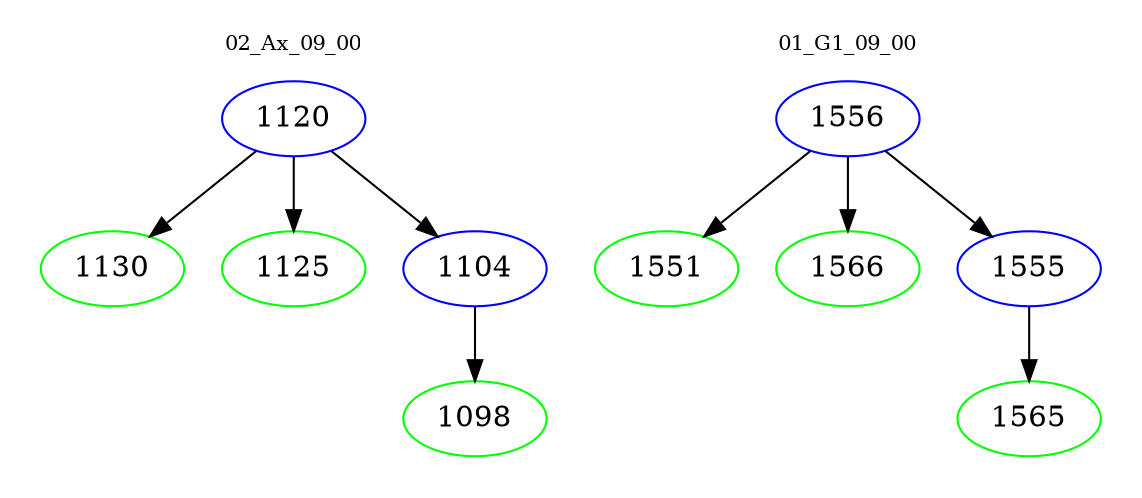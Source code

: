 digraph{
subgraph cluster_0 {
color = white
label = "02_Ax_09_00";
fontsize=10;
T0_1120 [label="1120", color="blue"]
T0_1120 -> T0_1130 [color="black"]
T0_1130 [label="1130", color="green"]
T0_1120 -> T0_1125 [color="black"]
T0_1125 [label="1125", color="green"]
T0_1120 -> T0_1104 [color="black"]
T0_1104 [label="1104", color="blue"]
T0_1104 -> T0_1098 [color="black"]
T0_1098 [label="1098", color="green"]
}
subgraph cluster_1 {
color = white
label = "01_G1_09_00";
fontsize=10;
T1_1556 [label="1556", color="blue"]
T1_1556 -> T1_1551 [color="black"]
T1_1551 [label="1551", color="green"]
T1_1556 -> T1_1566 [color="black"]
T1_1566 [label="1566", color="green"]
T1_1556 -> T1_1555 [color="black"]
T1_1555 [label="1555", color="blue"]
T1_1555 -> T1_1565 [color="black"]
T1_1565 [label="1565", color="green"]
}
}
